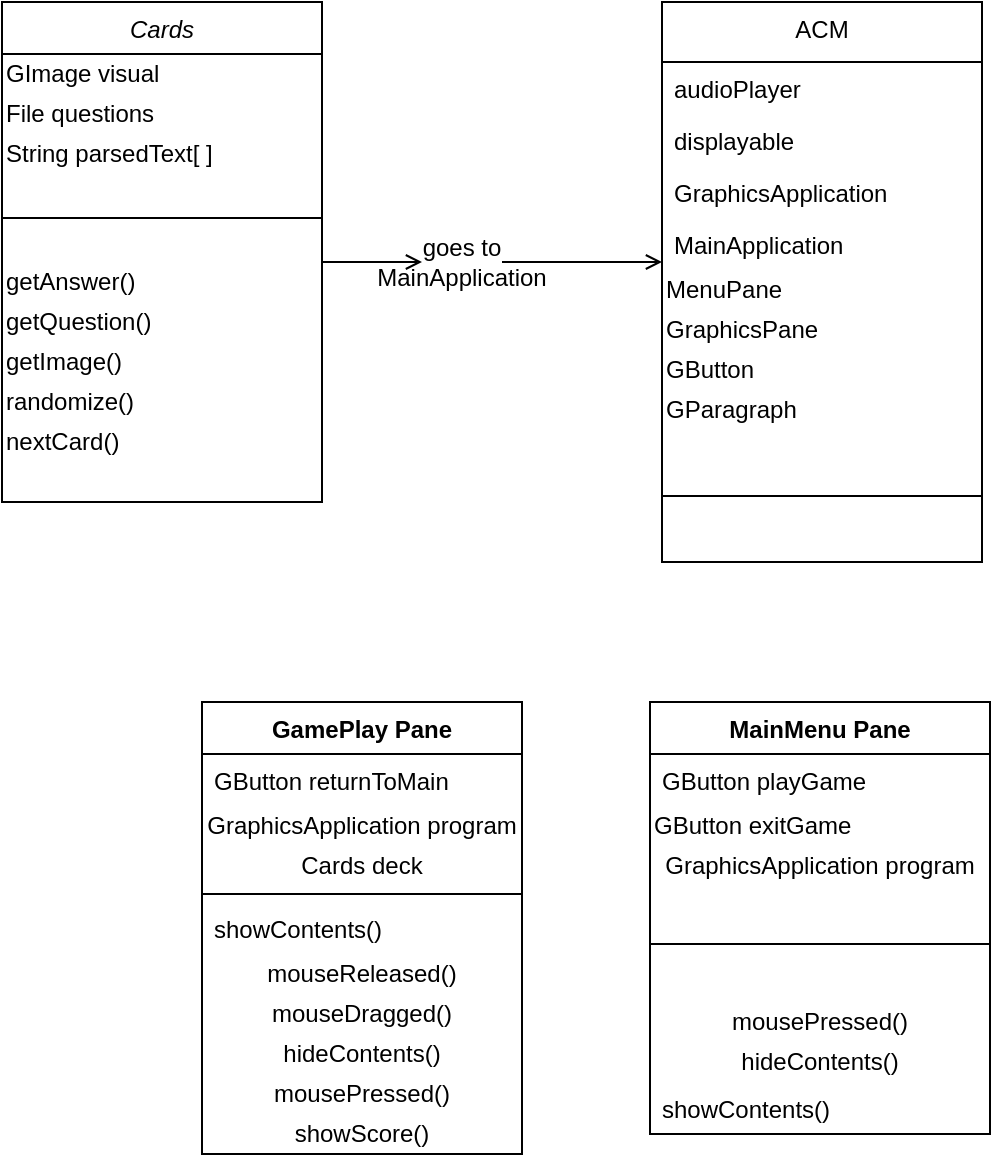 <mxfile version="14.2.9" type="github">
  <diagram id="C5RBs43oDa-KdzZeNtuy" name="Page-1">
    <mxGraphModel dx="1422" dy="763" grid="1" gridSize="10" guides="1" tooltips="1" connect="1" arrows="1" fold="1" page="1" pageScale="1" pageWidth="827" pageHeight="1169" math="0" shadow="0">
      <root>
        <mxCell id="WIyWlLk6GJQsqaUBKTNV-0" />
        <mxCell id="WIyWlLk6GJQsqaUBKTNV-1" parent="WIyWlLk6GJQsqaUBKTNV-0" />
        <mxCell id="zkfFHV4jXpPFQw0GAbJ--0" value="Cards" style="swimlane;fontStyle=2;align=center;verticalAlign=top;childLayout=stackLayout;horizontal=1;startSize=26;horizontalStack=0;resizeParent=1;resizeLast=0;collapsible=1;marginBottom=0;rounded=0;shadow=0;strokeWidth=1;" parent="WIyWlLk6GJQsqaUBKTNV-1" vertex="1">
          <mxGeometry x="90" y="110" width="160" height="250" as="geometry">
            <mxRectangle x="230" y="140" width="160" height="26" as="alternateBounds" />
          </mxGeometry>
        </mxCell>
        <mxCell id="xebQPA5SNUuZlElYcB30-27" value="&lt;div align=&quot;left&quot;&gt;GImage visual&lt;/div&gt;" style="text;html=1;strokeColor=none;fillColor=none;align=left;verticalAlign=middle;whiteSpace=wrap;rounded=0;" vertex="1" parent="zkfFHV4jXpPFQw0GAbJ--0">
          <mxGeometry y="26" width="160" height="20" as="geometry" />
        </mxCell>
        <mxCell id="xebQPA5SNUuZlElYcB30-46" value="&lt;div align=&quot;left&quot;&gt;File questions&lt;/div&gt;" style="text;html=1;strokeColor=none;fillColor=none;align=left;verticalAlign=middle;whiteSpace=wrap;rounded=0;" vertex="1" parent="zkfFHV4jXpPFQw0GAbJ--0">
          <mxGeometry y="46" width="160" height="20" as="geometry" />
        </mxCell>
        <mxCell id="xebQPA5SNUuZlElYcB30-47" value="&lt;div align=&quot;left&quot;&gt;String parsedText[ ]&lt;/div&gt;" style="text;html=1;strokeColor=none;fillColor=none;align=left;verticalAlign=middle;whiteSpace=wrap;rounded=0;" vertex="1" parent="zkfFHV4jXpPFQw0GAbJ--0">
          <mxGeometry y="66" width="160" height="20" as="geometry" />
        </mxCell>
        <mxCell id="zkfFHV4jXpPFQw0GAbJ--4" value="" style="line;html=1;strokeWidth=1;align=left;verticalAlign=middle;spacingTop=-1;spacingLeft=3;spacingRight=3;rotatable=0;labelPosition=right;points=[];portConstraint=eastwest;" parent="zkfFHV4jXpPFQw0GAbJ--0" vertex="1">
          <mxGeometry y="86" width="160" height="44" as="geometry" />
        </mxCell>
        <mxCell id="xebQPA5SNUuZlElYcB30-16" value="&lt;div align=&quot;left&quot;&gt;getAnswer()&lt;/div&gt;" style="text;html=1;strokeColor=none;fillColor=none;align=left;verticalAlign=middle;whiteSpace=wrap;rounded=0;" vertex="1" parent="zkfFHV4jXpPFQw0GAbJ--0">
          <mxGeometry y="130" width="160" height="20" as="geometry" />
        </mxCell>
        <mxCell id="xebQPA5SNUuZlElYcB30-17" value="&lt;div align=&quot;left&quot;&gt;getQuestion()&lt;/div&gt;" style="text;html=1;strokeColor=none;fillColor=none;align=left;verticalAlign=middle;whiteSpace=wrap;rounded=0;" vertex="1" parent="zkfFHV4jXpPFQw0GAbJ--0">
          <mxGeometry y="150" width="160" height="20" as="geometry" />
        </mxCell>
        <mxCell id="xebQPA5SNUuZlElYcB30-6" value="&lt;div align=&quot;left&quot;&gt;getImage()&lt;/div&gt;" style="text;html=1;strokeColor=none;fillColor=none;align=left;verticalAlign=middle;whiteSpace=wrap;rounded=0;" vertex="1" parent="zkfFHV4jXpPFQw0GAbJ--0">
          <mxGeometry y="170" width="160" height="20" as="geometry" />
        </mxCell>
        <mxCell id="xebQPA5SNUuZlElYcB30-33" value="&lt;div align=&quot;left&quot;&gt;randomize()&lt;/div&gt;" style="text;html=1;strokeColor=none;fillColor=none;align=left;verticalAlign=middle;whiteSpace=wrap;rounded=0;" vertex="1" parent="zkfFHV4jXpPFQw0GAbJ--0">
          <mxGeometry y="190" width="160" height="20" as="geometry" />
        </mxCell>
        <mxCell id="xebQPA5SNUuZlElYcB30-34" value="&lt;div align=&quot;left&quot;&gt;nextCard()&lt;/div&gt;" style="text;html=1;strokeColor=none;fillColor=none;align=left;verticalAlign=middle;whiteSpace=wrap;rounded=0;" vertex="1" parent="zkfFHV4jXpPFQw0GAbJ--0">
          <mxGeometry y="210" width="160" height="20" as="geometry" />
        </mxCell>
        <mxCell id="zkfFHV4jXpPFQw0GAbJ--17" value="ACM" style="swimlane;fontStyle=0;align=center;verticalAlign=top;childLayout=stackLayout;horizontal=1;startSize=30;horizontalStack=0;resizeParent=1;resizeLast=0;collapsible=1;marginBottom=0;rounded=0;shadow=0;strokeWidth=1;" parent="WIyWlLk6GJQsqaUBKTNV-1" vertex="1">
          <mxGeometry x="420" y="110" width="160" height="280" as="geometry">
            <mxRectangle x="550" y="140" width="160" height="26" as="alternateBounds" />
          </mxGeometry>
        </mxCell>
        <mxCell id="zkfFHV4jXpPFQw0GAbJ--18" value="audioPlayer" style="text;align=left;verticalAlign=top;spacingLeft=4;spacingRight=4;overflow=hidden;rotatable=0;points=[[0,0.5],[1,0.5]];portConstraint=eastwest;" parent="zkfFHV4jXpPFQw0GAbJ--17" vertex="1">
          <mxGeometry y="30" width="160" height="26" as="geometry" />
        </mxCell>
        <mxCell id="zkfFHV4jXpPFQw0GAbJ--19" value="displayable" style="text;align=left;verticalAlign=top;spacingLeft=4;spacingRight=4;overflow=hidden;rotatable=0;points=[[0,0.5],[1,0.5]];portConstraint=eastwest;rounded=0;shadow=0;html=0;" parent="zkfFHV4jXpPFQw0GAbJ--17" vertex="1">
          <mxGeometry y="56" width="160" height="26" as="geometry" />
        </mxCell>
        <mxCell id="zkfFHV4jXpPFQw0GAbJ--20" value="GraphicsApplication" style="text;align=left;verticalAlign=top;spacingLeft=4;spacingRight=4;overflow=hidden;rotatable=0;points=[[0,0.5],[1,0.5]];portConstraint=eastwest;rounded=0;shadow=0;html=0;" parent="zkfFHV4jXpPFQw0GAbJ--17" vertex="1">
          <mxGeometry y="82" width="160" height="26" as="geometry" />
        </mxCell>
        <mxCell id="zkfFHV4jXpPFQw0GAbJ--21" value="MainApplication&#xa;" style="text;align=left;verticalAlign=top;spacingLeft=4;spacingRight=4;overflow=hidden;rotatable=0;points=[[0,0.5],[1,0.5]];portConstraint=eastwest;rounded=0;shadow=0;html=0;" parent="zkfFHV4jXpPFQw0GAbJ--17" vertex="1">
          <mxGeometry y="108" width="160" height="26" as="geometry" />
        </mxCell>
        <mxCell id="xebQPA5SNUuZlElYcB30-7" value="&lt;div align=&quot;left&quot;&gt;MenuPane&lt;/div&gt;" style="text;html=1;strokeColor=none;fillColor=none;align=left;verticalAlign=middle;whiteSpace=wrap;rounded=0;" vertex="1" parent="zkfFHV4jXpPFQw0GAbJ--17">
          <mxGeometry y="134" width="160" height="20" as="geometry" />
        </mxCell>
        <mxCell id="xebQPA5SNUuZlElYcB30-18" value="&lt;div align=&quot;left&quot;&gt;GraphicsPane&lt;/div&gt;" style="text;html=1;strokeColor=none;fillColor=none;align=left;verticalAlign=middle;whiteSpace=wrap;rounded=0;" vertex="1" parent="zkfFHV4jXpPFQw0GAbJ--17">
          <mxGeometry y="154" width="160" height="20" as="geometry" />
        </mxCell>
        <mxCell id="xebQPA5SNUuZlElYcB30-25" value="&lt;div align=&quot;left&quot;&gt;GButton&lt;/div&gt;" style="text;html=1;strokeColor=none;fillColor=none;align=left;verticalAlign=middle;whiteSpace=wrap;rounded=0;" vertex="1" parent="zkfFHV4jXpPFQw0GAbJ--17">
          <mxGeometry y="174" width="160" height="20" as="geometry" />
        </mxCell>
        <mxCell id="xebQPA5SNUuZlElYcB30-26" value="&lt;div align=&quot;left&quot;&gt;GParagraph&lt;/div&gt;" style="text;html=1;strokeColor=none;fillColor=none;align=left;verticalAlign=middle;whiteSpace=wrap;rounded=0;" vertex="1" parent="zkfFHV4jXpPFQw0GAbJ--17">
          <mxGeometry y="194" width="160" height="20" as="geometry" />
        </mxCell>
        <mxCell id="zkfFHV4jXpPFQw0GAbJ--23" value="" style="line;html=1;strokeWidth=1;align=left;verticalAlign=middle;spacingTop=-1;spacingLeft=3;spacingRight=3;rotatable=0;labelPosition=right;points=[];portConstraint=eastwest;" parent="zkfFHV4jXpPFQw0GAbJ--17" vertex="1">
          <mxGeometry y="214" width="160" height="66" as="geometry" />
        </mxCell>
        <mxCell id="zkfFHV4jXpPFQw0GAbJ--26" value="" style="endArrow=open;shadow=0;strokeWidth=1;rounded=0;endFill=1;edgeStyle=elbowEdgeStyle;elbow=vertical;" parent="WIyWlLk6GJQsqaUBKTNV-1" source="xebQPA5SNUuZlElYcB30-56" target="zkfFHV4jXpPFQw0GAbJ--17" edge="1">
          <mxGeometry x="0.5" y="41" relative="1" as="geometry">
            <mxPoint x="380" y="192" as="sourcePoint" />
            <mxPoint x="540" y="192" as="targetPoint" />
            <mxPoint x="-40" y="32" as="offset" />
          </mxGeometry>
        </mxCell>
        <mxCell id="xebQPA5SNUuZlElYcB30-35" value="MainMenu Pane" style="swimlane;fontStyle=1;align=center;verticalAlign=top;childLayout=stackLayout;horizontal=1;startSize=26;horizontalStack=0;resizeParent=1;resizeParentMax=0;resizeLast=0;collapsible=1;marginBottom=0;" vertex="1" parent="WIyWlLk6GJQsqaUBKTNV-1">
          <mxGeometry x="414" y="460" width="170" height="216" as="geometry" />
        </mxCell>
        <mxCell id="xebQPA5SNUuZlElYcB30-36" value="GButton playGame" style="text;strokeColor=none;fillColor=none;align=left;verticalAlign=top;spacingLeft=4;spacingRight=4;overflow=hidden;rotatable=0;points=[[0,0.5],[1,0.5]];portConstraint=eastwest;" vertex="1" parent="xebQPA5SNUuZlElYcB30-35">
          <mxGeometry y="26" width="170" height="26" as="geometry" />
        </mxCell>
        <mxCell id="xebQPA5SNUuZlElYcB30-39" value="&lt;div align=&quot;left&quot;&gt;GButton exitGame&lt;br&gt;&lt;/div&gt;" style="text;html=1;strokeColor=none;fillColor=none;align=left;verticalAlign=middle;whiteSpace=wrap;rounded=0;" vertex="1" parent="xebQPA5SNUuZlElYcB30-35">
          <mxGeometry y="52" width="170" height="20" as="geometry" />
        </mxCell>
        <mxCell id="xebQPA5SNUuZlElYcB30-54" value="GraphicsApplication program" style="text;html=1;strokeColor=none;fillColor=none;align=center;verticalAlign=middle;whiteSpace=wrap;rounded=0;" vertex="1" parent="xebQPA5SNUuZlElYcB30-35">
          <mxGeometry y="72" width="170" height="20" as="geometry" />
        </mxCell>
        <mxCell id="xebQPA5SNUuZlElYcB30-37" value="" style="line;strokeWidth=1;fillColor=none;align=left;verticalAlign=middle;spacingTop=-1;spacingLeft=3;spacingRight=3;rotatable=0;labelPosition=right;points=[];portConstraint=eastwest;" vertex="1" parent="xebQPA5SNUuZlElYcB30-35">
          <mxGeometry y="92" width="170" height="58" as="geometry" />
        </mxCell>
        <mxCell id="xebQPA5SNUuZlElYcB30-51" value="mousePressed()" style="text;html=1;strokeColor=none;fillColor=none;align=center;verticalAlign=middle;whiteSpace=wrap;rounded=0;" vertex="1" parent="xebQPA5SNUuZlElYcB30-35">
          <mxGeometry y="150" width="170" height="20" as="geometry" />
        </mxCell>
        <mxCell id="xebQPA5SNUuZlElYcB30-49" value="hideContents()" style="text;html=1;strokeColor=none;fillColor=none;align=center;verticalAlign=middle;whiteSpace=wrap;rounded=0;" vertex="1" parent="xebQPA5SNUuZlElYcB30-35">
          <mxGeometry y="170" width="170" height="20" as="geometry" />
        </mxCell>
        <mxCell id="xebQPA5SNUuZlElYcB30-38" value="showContents()" style="text;strokeColor=none;fillColor=none;align=left;verticalAlign=top;spacingLeft=4;spacingRight=4;overflow=hidden;rotatable=0;points=[[0,0.5],[1,0.5]];portConstraint=eastwest;" vertex="1" parent="xebQPA5SNUuZlElYcB30-35">
          <mxGeometry y="190" width="170" height="26" as="geometry" />
        </mxCell>
        <mxCell id="xebQPA5SNUuZlElYcB30-40" value="GamePlay Pane" style="swimlane;fontStyle=1;align=center;verticalAlign=top;childLayout=stackLayout;horizontal=1;startSize=26;horizontalStack=0;resizeParent=1;resizeParentMax=0;resizeLast=0;collapsible=1;marginBottom=0;" vertex="1" parent="WIyWlLk6GJQsqaUBKTNV-1">
          <mxGeometry x="190" y="460" width="160" height="226" as="geometry" />
        </mxCell>
        <mxCell id="xebQPA5SNUuZlElYcB30-41" value="GButton returnToMain" style="text;strokeColor=none;fillColor=none;align=left;verticalAlign=top;spacingLeft=4;spacingRight=4;overflow=hidden;rotatable=0;points=[[0,0.5],[1,0.5]];portConstraint=eastwest;" vertex="1" parent="xebQPA5SNUuZlElYcB30-40">
          <mxGeometry y="26" width="160" height="26" as="geometry" />
        </mxCell>
        <mxCell id="xebQPA5SNUuZlElYcB30-45" value="GraphicsApplication program" style="text;html=1;strokeColor=none;fillColor=none;align=center;verticalAlign=middle;whiteSpace=wrap;rounded=0;" vertex="1" parent="xebQPA5SNUuZlElYcB30-40">
          <mxGeometry y="52" width="160" height="20" as="geometry" />
        </mxCell>
        <mxCell id="xebQPA5SNUuZlElYcB30-44" value="Cards deck" style="text;html=1;strokeColor=none;fillColor=none;align=center;verticalAlign=middle;whiteSpace=wrap;rounded=0;" vertex="1" parent="xebQPA5SNUuZlElYcB30-40">
          <mxGeometry y="72" width="160" height="20" as="geometry" />
        </mxCell>
        <mxCell id="xebQPA5SNUuZlElYcB30-42" value="" style="line;strokeWidth=1;fillColor=none;align=left;verticalAlign=middle;spacingTop=-1;spacingLeft=3;spacingRight=3;rotatable=0;labelPosition=right;points=[];portConstraint=eastwest;" vertex="1" parent="xebQPA5SNUuZlElYcB30-40">
          <mxGeometry y="92" width="160" height="8" as="geometry" />
        </mxCell>
        <mxCell id="xebQPA5SNUuZlElYcB30-43" value="showContents()" style="text;strokeColor=none;fillColor=none;align=left;verticalAlign=top;spacingLeft=4;spacingRight=4;overflow=hidden;rotatable=0;points=[[0,0.5],[1,0.5]];portConstraint=eastwest;" vertex="1" parent="xebQPA5SNUuZlElYcB30-40">
          <mxGeometry y="100" width="160" height="26" as="geometry" />
        </mxCell>
        <mxCell id="xebQPA5SNUuZlElYcB30-53" value="mouseReleased()" style="text;html=1;strokeColor=none;fillColor=none;align=center;verticalAlign=middle;whiteSpace=wrap;rounded=0;" vertex="1" parent="xebQPA5SNUuZlElYcB30-40">
          <mxGeometry y="126" width="160" height="20" as="geometry" />
        </mxCell>
        <mxCell id="xebQPA5SNUuZlElYcB30-52" value="mouseDragged()" style="text;html=1;strokeColor=none;fillColor=none;align=center;verticalAlign=middle;whiteSpace=wrap;rounded=0;" vertex="1" parent="xebQPA5SNUuZlElYcB30-40">
          <mxGeometry y="146" width="160" height="20" as="geometry" />
        </mxCell>
        <mxCell id="xebQPA5SNUuZlElYcB30-48" value="hideContents()" style="text;html=1;strokeColor=none;fillColor=none;align=center;verticalAlign=middle;whiteSpace=wrap;rounded=0;" vertex="1" parent="xebQPA5SNUuZlElYcB30-40">
          <mxGeometry y="166" width="160" height="20" as="geometry" />
        </mxCell>
        <mxCell id="xebQPA5SNUuZlElYcB30-50" value="mousePressed()" style="text;html=1;strokeColor=none;fillColor=none;align=center;verticalAlign=middle;whiteSpace=wrap;rounded=0;" vertex="1" parent="xebQPA5SNUuZlElYcB30-40">
          <mxGeometry y="186" width="160" height="20" as="geometry" />
        </mxCell>
        <mxCell id="xebQPA5SNUuZlElYcB30-55" value="showScore()" style="text;html=1;strokeColor=none;fillColor=none;align=center;verticalAlign=middle;whiteSpace=wrap;rounded=0;" vertex="1" parent="xebQPA5SNUuZlElYcB30-40">
          <mxGeometry y="206" width="160" height="20" as="geometry" />
        </mxCell>
        <mxCell id="xebQPA5SNUuZlElYcB30-56" value="goes to MainApplication" style="text;html=1;strokeColor=none;fillColor=none;align=center;verticalAlign=middle;whiteSpace=wrap;rounded=0;" vertex="1" parent="WIyWlLk6GJQsqaUBKTNV-1">
          <mxGeometry x="300" y="230" width="40" height="20" as="geometry" />
        </mxCell>
        <mxCell id="xebQPA5SNUuZlElYcB30-57" value="" style="endArrow=open;shadow=0;strokeWidth=1;rounded=0;endFill=1;edgeStyle=elbowEdgeStyle;elbow=vertical;" edge="1" parent="WIyWlLk6GJQsqaUBKTNV-1" source="zkfFHV4jXpPFQw0GAbJ--0" target="xebQPA5SNUuZlElYcB30-56">
          <mxGeometry x="0.5" y="41" relative="1" as="geometry">
            <mxPoint x="250" y="235" as="sourcePoint" />
            <mxPoint x="420" y="235" as="targetPoint" />
            <mxPoint x="-40" y="32" as="offset" />
          </mxGeometry>
        </mxCell>
      </root>
    </mxGraphModel>
  </diagram>
</mxfile>
